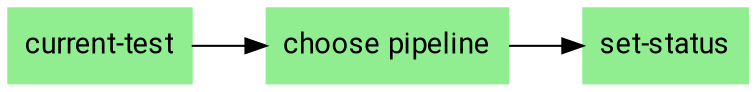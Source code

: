 digraph pipeline {
  graph [fontname="Roboto,sans-serif"]
  node [fontname="Roboto,sans-serif",shape="box"]
  edge [fontname="Roboto,sans-serif"]
  rankdir=LR
  n3 [label="current-test",color="#90ee90",fillcolor="#90ee90",style="filled"]
  n2 [label="choose pipeline",color="#90ee90",fillcolor="#90ee90",style="filled"]
  n5 [label="set-status",color="#90ee90",fillcolor="#90ee90",style="filled"]
  n2 -> n5
  n3 -> n2
  }
